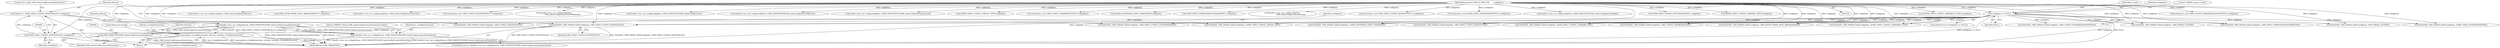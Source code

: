digraph "0_Android_560ccdb509a7b86186fac0fce1b25bd9a3e6a6e8_6@pointer" {
"1000891" [label="(Call,handle->venc_set_config(pParam, (OMX_INDEXTYPE)OMX_IndexConfigCommonDeinterlace))"];
"1000882" [label="(Call,*pParam = (OMX_VIDEO_CONFIG_DEINTERLACE*) configData)"];
"1000884" [label="(Call,(OMX_VIDEO_CONFIG_DEINTERLACE*) configData)"];
"1000878" [label="(Call,VALIDATE_OMX_PARAM_DATA(configData, OMX_VIDEO_CONFIG_DEINTERLACE))"];
"1000109" [label="(Call,configData == NULL)"];
"1000103" [label="(MethodParameterIn,OMX_IN OMX_PTR        configData)"];
"1000893" [label="(Call,(OMX_INDEXTYPE)OMX_IndexConfigCommonDeinterlace)"];
"1000890" [label="(Call,!handle->venc_set_config(pParam, (OMX_INDEXTYPE)OMX_IndexConfigCommonDeinterlace))"];
"1000901" [label="(Call,memcpy(&m_sConfigDeinterlace, pParam, sizeof(m_sConfigDeinterlace)))"];
"1000738" [label="(Call,(QOMX_VIDEO_CONFIG_LTRPERIOD_TYPE*)configData)"];
"1000982" [label="(MethodReturn,OMX_ERRORTYPE)"];
"1000893" [label="(Call,(OMX_INDEXTYPE)OMX_IndexConfigCommonDeinterlace)"];
"1000952" [label="(Call,VALIDATE_OMX_PARAM_DATA(configData, OMX_PARAM_U32TYPE))"];
"1000898" [label="(Literal,\"ERROR: Setting OMX_IndexConfigCommonDeinterlace failed\")"];
"1000206" [label="(Call,VALIDATE_OMX_PARAM_DATA(configData, OMX_CONFIG_FRAMERATETYPE))"];
"1000878" [label="(Call,VALIDATE_OMX_PARAM_DATA(configData, OMX_VIDEO_CONFIG_DEINTERLACE))"];
"1000492" [label="(Call,reinterpret_cast<OMX_CONFIG_INTRAREFRESHVOPTYPE*>(configData))"];
"1000110" [label="(Identifier,configData)"];
"1000792" [label="(Call,VALIDATE_OMX_PARAM_DATA(configData, QOMX_VIDEO_CONFIG_LTRUSE_TYPE))"];
"1000877" [label="(Block,)"];
"1000901" [label="(Call,memcpy(&m_sConfigDeinterlace, pParam, sizeof(m_sConfigDeinterlace)))"];
"1000889" [label="(ControlStructure,if (!handle->venc_set_config(pParam, (OMX_INDEXTYPE)OMX_IndexConfigCommonDeinterlace)))"];
"1000486" [label="(Call,VALIDATE_OMX_PARAM_DATA(configData, OMX_CONFIG_INTRAREFRESHVOPTYPE))"];
"1000846" [label="(Call,VALIDATE_OMX_PARAM_DATA(configData, OMX_VIDEO_CONFIG_AVCINTRAPERIOD))"];
"1000732" [label="(Call,VALIDATE_OMX_PARAM_DATA(configData, QOMX_VIDEO_CONFIG_LTRPERIOD_TYPE))"];
"1000158" [label="(Call,handle->venc_set_config(configData, OMX_IndexConfigVideoBitrate))"];
"1000720" [label="(Call,(OMX_QCOM_FRAME_PACK_ARRANGEMENT *) configData)"];
"1000895" [label="(Identifier,OMX_IndexConfigCommonDeinterlace)"];
"1000886" [label="(Identifier,configData)"];
"1000114" [label="(Literal,\"ERROR: param is null\")"];
"1000884" [label="(Call,(OMX_VIDEO_CONFIG_DEINTERLACE*) configData)"];
"1000231" [label="(Call,handle->venc_set_config(configData, OMX_IndexConfigVideoFramerate))"];
"1000542" [label="(Call,reinterpret_cast<OMX_CONFIG_ROTATIONTYPE*>(configData))"];
"1000892" [label="(Identifier,pParam)"];
"1000883" [label="(Identifier,pParam)"];
"1000506" [label="(Call,handle->venc_set_config(configData,\n                                OMX_IndexConfigVideoIntraVOPRefresh))"];
"1000536" [label="(Call,VALIDATE_OMX_PARAM_DATA(configData, OMX_CONFIG_ROTATIONTYPE))"];
"1000103" [label="(MethodParameterIn,OMX_IN OMX_PTR        configData)"];
"1000879" [label="(Identifier,configData)"];
"1000939" [label="(Call,handle->venc_set_config(configData, (OMX_INDEXTYPE)OMX_IndexConfigPriority))"];
"1000880" [label="(Identifier,OMX_VIDEO_CONFIG_DEINTERLACE)"];
"1000743" [label="(Call,handle->venc_set_config(configData, (OMX_INDEXTYPE)QOMX_IndexConfigVideoLTRPeriod))"];
"1000882" [label="(Call,*pParam = (OMX_VIDEO_CONFIG_DEINTERLACE*) configData)"];
"1000356" [label="(Call,handle->venc_set_config(configData, (OMX_INDEXTYPE) QOMX_IndexConfigVideoIntraperiod))"];
"1000890" [label="(Call,!handle->venc_set_config(pParam, (OMX_INDEXTYPE)OMX_IndexConfigCommonDeinterlace))"];
"1000111" [label="(Identifier,NULL)"];
"1000798" [label="(Call,(QOMX_VIDEO_CONFIG_LTRUSE_TYPE*)configData)"];
"1000903" [label="(Identifier,m_sConfigDeinterlace)"];
"1000907" [label="(ControlStructure,break;)"];
"1000212" [label="(Call,reinterpret_cast<OMX_CONFIG_FRAMERATETYPE*>(configData))"];
"1000133" [label="(Call,VALIDATE_OMX_PARAM_DATA(configData, OMX_VIDEO_CONFIG_BITRATETYPE))"];
"1000916" [label="(Call,(QOMX_EXTNINDEX_VIDEO_PERFMODE*)configData)"];
"1000768" [label="(Call,(OMX_VIDEO_VP8REFERENCEFRAMETYPE*) configData)"];
"1000119" [label="(Identifier,m_state)"];
"1000635" [label="(Call,handle->venc_set_config(configData,\n                                OMX_IndexConfigCommonRotate))"];
"1000714" [label="(Call,VALIDATE_OMX_PARAM_DATA(configData, OMX_QCOM_FRAME_PACK_ARRANGEMENT))"];
"1000139" [label="(Call,reinterpret_cast<OMX_VIDEO_CONFIG_BITRATETYPE*>(configData))"];
"1000285" [label="(Call,reinterpret_cast<QOMX_VIDEO_INTRAPERIODTYPE*>(configData))"];
"1000109" [label="(Call,configData == NULL)"];
"1000902" [label="(Call,&m_sConfigDeinterlace)"];
"1000108" [label="(ControlStructure,if (configData == NULL))"];
"1000957" [label="(Call,handle->venc_set_config(configData, (OMX_INDEXTYPE)OMX_IndexConfigOperatingRate))"];
"1000905" [label="(Call,sizeof(m_sConfigDeinterlace))"];
"1000762" [label="(Call,VALIDATE_OMX_PARAM_DATA(configData, OMX_VIDEO_VP8REFERENCEFRAMETYPE))"];
"1000852" [label="(Call,(OMX_VIDEO_CONFIG_AVCINTRAPERIOD*) configData)"];
"1000828" [label="(Call,(QOMX_VIDEO_CONFIG_LTRMARK_TYPE*)configData)"];
"1000904" [label="(Identifier,pParam)"];
"1000891" [label="(Call,handle->venc_set_config(pParam, (OMX_INDEXTYPE)OMX_IndexConfigCommonDeinterlace))"];
"1000910" [label="(Call,VALIDATE_OMX_PARAM_DATA(configData, QOMX_EXTNINDEX_VIDEO_PERFMODE))"];
"1000822" [label="(Call,VALIDATE_OMX_PARAM_DATA(configData, QOMX_VIDEO_CONFIG_LTRMARK_TYPE))"];
"1000934" [label="(Call,VALIDATE_OMX_PARAM_DATA(configData, OMX_PARAM_U32TYPE))"];
"1000888" [label="(Literal,\"set_config: OMX_IndexConfigCommonDeinterlace\")"];
"1000279" [label="(Call,VALIDATE_OMX_PARAM_DATA(configData, QOMX_VIDEO_INTRAPERIODTYPE))"];
"1000891" -> "1000890"  [label="AST: "];
"1000891" -> "1000893"  [label="CFG: "];
"1000892" -> "1000891"  [label="AST: "];
"1000893" -> "1000891"  [label="AST: "];
"1000890" -> "1000891"  [label="CFG: "];
"1000891" -> "1000982"  [label="DDG: (OMX_INDEXTYPE)OMX_IndexConfigCommonDeinterlace"];
"1000891" -> "1000982"  [label="DDG: pParam"];
"1000891" -> "1000890"  [label="DDG: pParam"];
"1000891" -> "1000890"  [label="DDG: (OMX_INDEXTYPE)OMX_IndexConfigCommonDeinterlace"];
"1000882" -> "1000891"  [label="DDG: pParam"];
"1000893" -> "1000891"  [label="DDG: OMX_IndexConfigCommonDeinterlace"];
"1000891" -> "1000901"  [label="DDG: pParam"];
"1000882" -> "1000877"  [label="AST: "];
"1000882" -> "1000884"  [label="CFG: "];
"1000883" -> "1000882"  [label="AST: "];
"1000884" -> "1000882"  [label="AST: "];
"1000888" -> "1000882"  [label="CFG: "];
"1000882" -> "1000982"  [label="DDG: (OMX_VIDEO_CONFIG_DEINTERLACE*) configData"];
"1000884" -> "1000882"  [label="DDG: configData"];
"1000884" -> "1000886"  [label="CFG: "];
"1000885" -> "1000884"  [label="AST: "];
"1000886" -> "1000884"  [label="AST: "];
"1000884" -> "1000982"  [label="DDG: configData"];
"1000878" -> "1000884"  [label="DDG: configData"];
"1000103" -> "1000884"  [label="DDG: configData"];
"1000878" -> "1000877"  [label="AST: "];
"1000878" -> "1000880"  [label="CFG: "];
"1000879" -> "1000878"  [label="AST: "];
"1000880" -> "1000878"  [label="AST: "];
"1000883" -> "1000878"  [label="CFG: "];
"1000878" -> "1000982"  [label="DDG: VALIDATE_OMX_PARAM_DATA(configData, OMX_VIDEO_CONFIG_DEINTERLACE)"];
"1000878" -> "1000982"  [label="DDG: OMX_VIDEO_CONFIG_DEINTERLACE"];
"1000109" -> "1000878"  [label="DDG: configData"];
"1000103" -> "1000878"  [label="DDG: configData"];
"1000109" -> "1000108"  [label="AST: "];
"1000109" -> "1000111"  [label="CFG: "];
"1000110" -> "1000109"  [label="AST: "];
"1000111" -> "1000109"  [label="AST: "];
"1000114" -> "1000109"  [label="CFG: "];
"1000119" -> "1000109"  [label="CFG: "];
"1000109" -> "1000982"  [label="DDG: configData"];
"1000109" -> "1000982"  [label="DDG: NULL"];
"1000109" -> "1000982"  [label="DDG: configData == NULL"];
"1000103" -> "1000109"  [label="DDG: configData"];
"1000109" -> "1000133"  [label="DDG: configData"];
"1000109" -> "1000206"  [label="DDG: configData"];
"1000109" -> "1000279"  [label="DDG: configData"];
"1000109" -> "1000486"  [label="DDG: configData"];
"1000109" -> "1000536"  [label="DDG: configData"];
"1000109" -> "1000714"  [label="DDG: configData"];
"1000109" -> "1000732"  [label="DDG: configData"];
"1000109" -> "1000762"  [label="DDG: configData"];
"1000109" -> "1000792"  [label="DDG: configData"];
"1000109" -> "1000822"  [label="DDG: configData"];
"1000109" -> "1000846"  [label="DDG: configData"];
"1000109" -> "1000910"  [label="DDG: configData"];
"1000109" -> "1000934"  [label="DDG: configData"];
"1000109" -> "1000952"  [label="DDG: configData"];
"1000103" -> "1000100"  [label="AST: "];
"1000103" -> "1000982"  [label="DDG: configData"];
"1000103" -> "1000133"  [label="DDG: configData"];
"1000103" -> "1000139"  [label="DDG: configData"];
"1000103" -> "1000158"  [label="DDG: configData"];
"1000103" -> "1000206"  [label="DDG: configData"];
"1000103" -> "1000212"  [label="DDG: configData"];
"1000103" -> "1000231"  [label="DDG: configData"];
"1000103" -> "1000279"  [label="DDG: configData"];
"1000103" -> "1000285"  [label="DDG: configData"];
"1000103" -> "1000356"  [label="DDG: configData"];
"1000103" -> "1000486"  [label="DDG: configData"];
"1000103" -> "1000492"  [label="DDG: configData"];
"1000103" -> "1000506"  [label="DDG: configData"];
"1000103" -> "1000536"  [label="DDG: configData"];
"1000103" -> "1000542"  [label="DDG: configData"];
"1000103" -> "1000635"  [label="DDG: configData"];
"1000103" -> "1000714"  [label="DDG: configData"];
"1000103" -> "1000720"  [label="DDG: configData"];
"1000103" -> "1000732"  [label="DDG: configData"];
"1000103" -> "1000738"  [label="DDG: configData"];
"1000103" -> "1000743"  [label="DDG: configData"];
"1000103" -> "1000762"  [label="DDG: configData"];
"1000103" -> "1000768"  [label="DDG: configData"];
"1000103" -> "1000792"  [label="DDG: configData"];
"1000103" -> "1000798"  [label="DDG: configData"];
"1000103" -> "1000822"  [label="DDG: configData"];
"1000103" -> "1000828"  [label="DDG: configData"];
"1000103" -> "1000846"  [label="DDG: configData"];
"1000103" -> "1000852"  [label="DDG: configData"];
"1000103" -> "1000910"  [label="DDG: configData"];
"1000103" -> "1000916"  [label="DDG: configData"];
"1000103" -> "1000934"  [label="DDG: configData"];
"1000103" -> "1000939"  [label="DDG: configData"];
"1000103" -> "1000952"  [label="DDG: configData"];
"1000103" -> "1000957"  [label="DDG: configData"];
"1000893" -> "1000895"  [label="CFG: "];
"1000894" -> "1000893"  [label="AST: "];
"1000895" -> "1000893"  [label="AST: "];
"1000893" -> "1000982"  [label="DDG: OMX_IndexConfigCommonDeinterlace"];
"1000890" -> "1000889"  [label="AST: "];
"1000898" -> "1000890"  [label="CFG: "];
"1000903" -> "1000890"  [label="CFG: "];
"1000890" -> "1000982"  [label="DDG: handle->venc_set_config(pParam, (OMX_INDEXTYPE)OMX_IndexConfigCommonDeinterlace)"];
"1000890" -> "1000982"  [label="DDG: !handle->venc_set_config(pParam, (OMX_INDEXTYPE)OMX_IndexConfigCommonDeinterlace)"];
"1000901" -> "1000877"  [label="AST: "];
"1000901" -> "1000905"  [label="CFG: "];
"1000902" -> "1000901"  [label="AST: "];
"1000904" -> "1000901"  [label="AST: "];
"1000905" -> "1000901"  [label="AST: "];
"1000907" -> "1000901"  [label="CFG: "];
"1000901" -> "1000982"  [label="DDG: pParam"];
"1000901" -> "1000982"  [label="DDG: &m_sConfigDeinterlace"];
"1000901" -> "1000982"  [label="DDG: memcpy(&m_sConfigDeinterlace, pParam, sizeof(m_sConfigDeinterlace))"];
}
